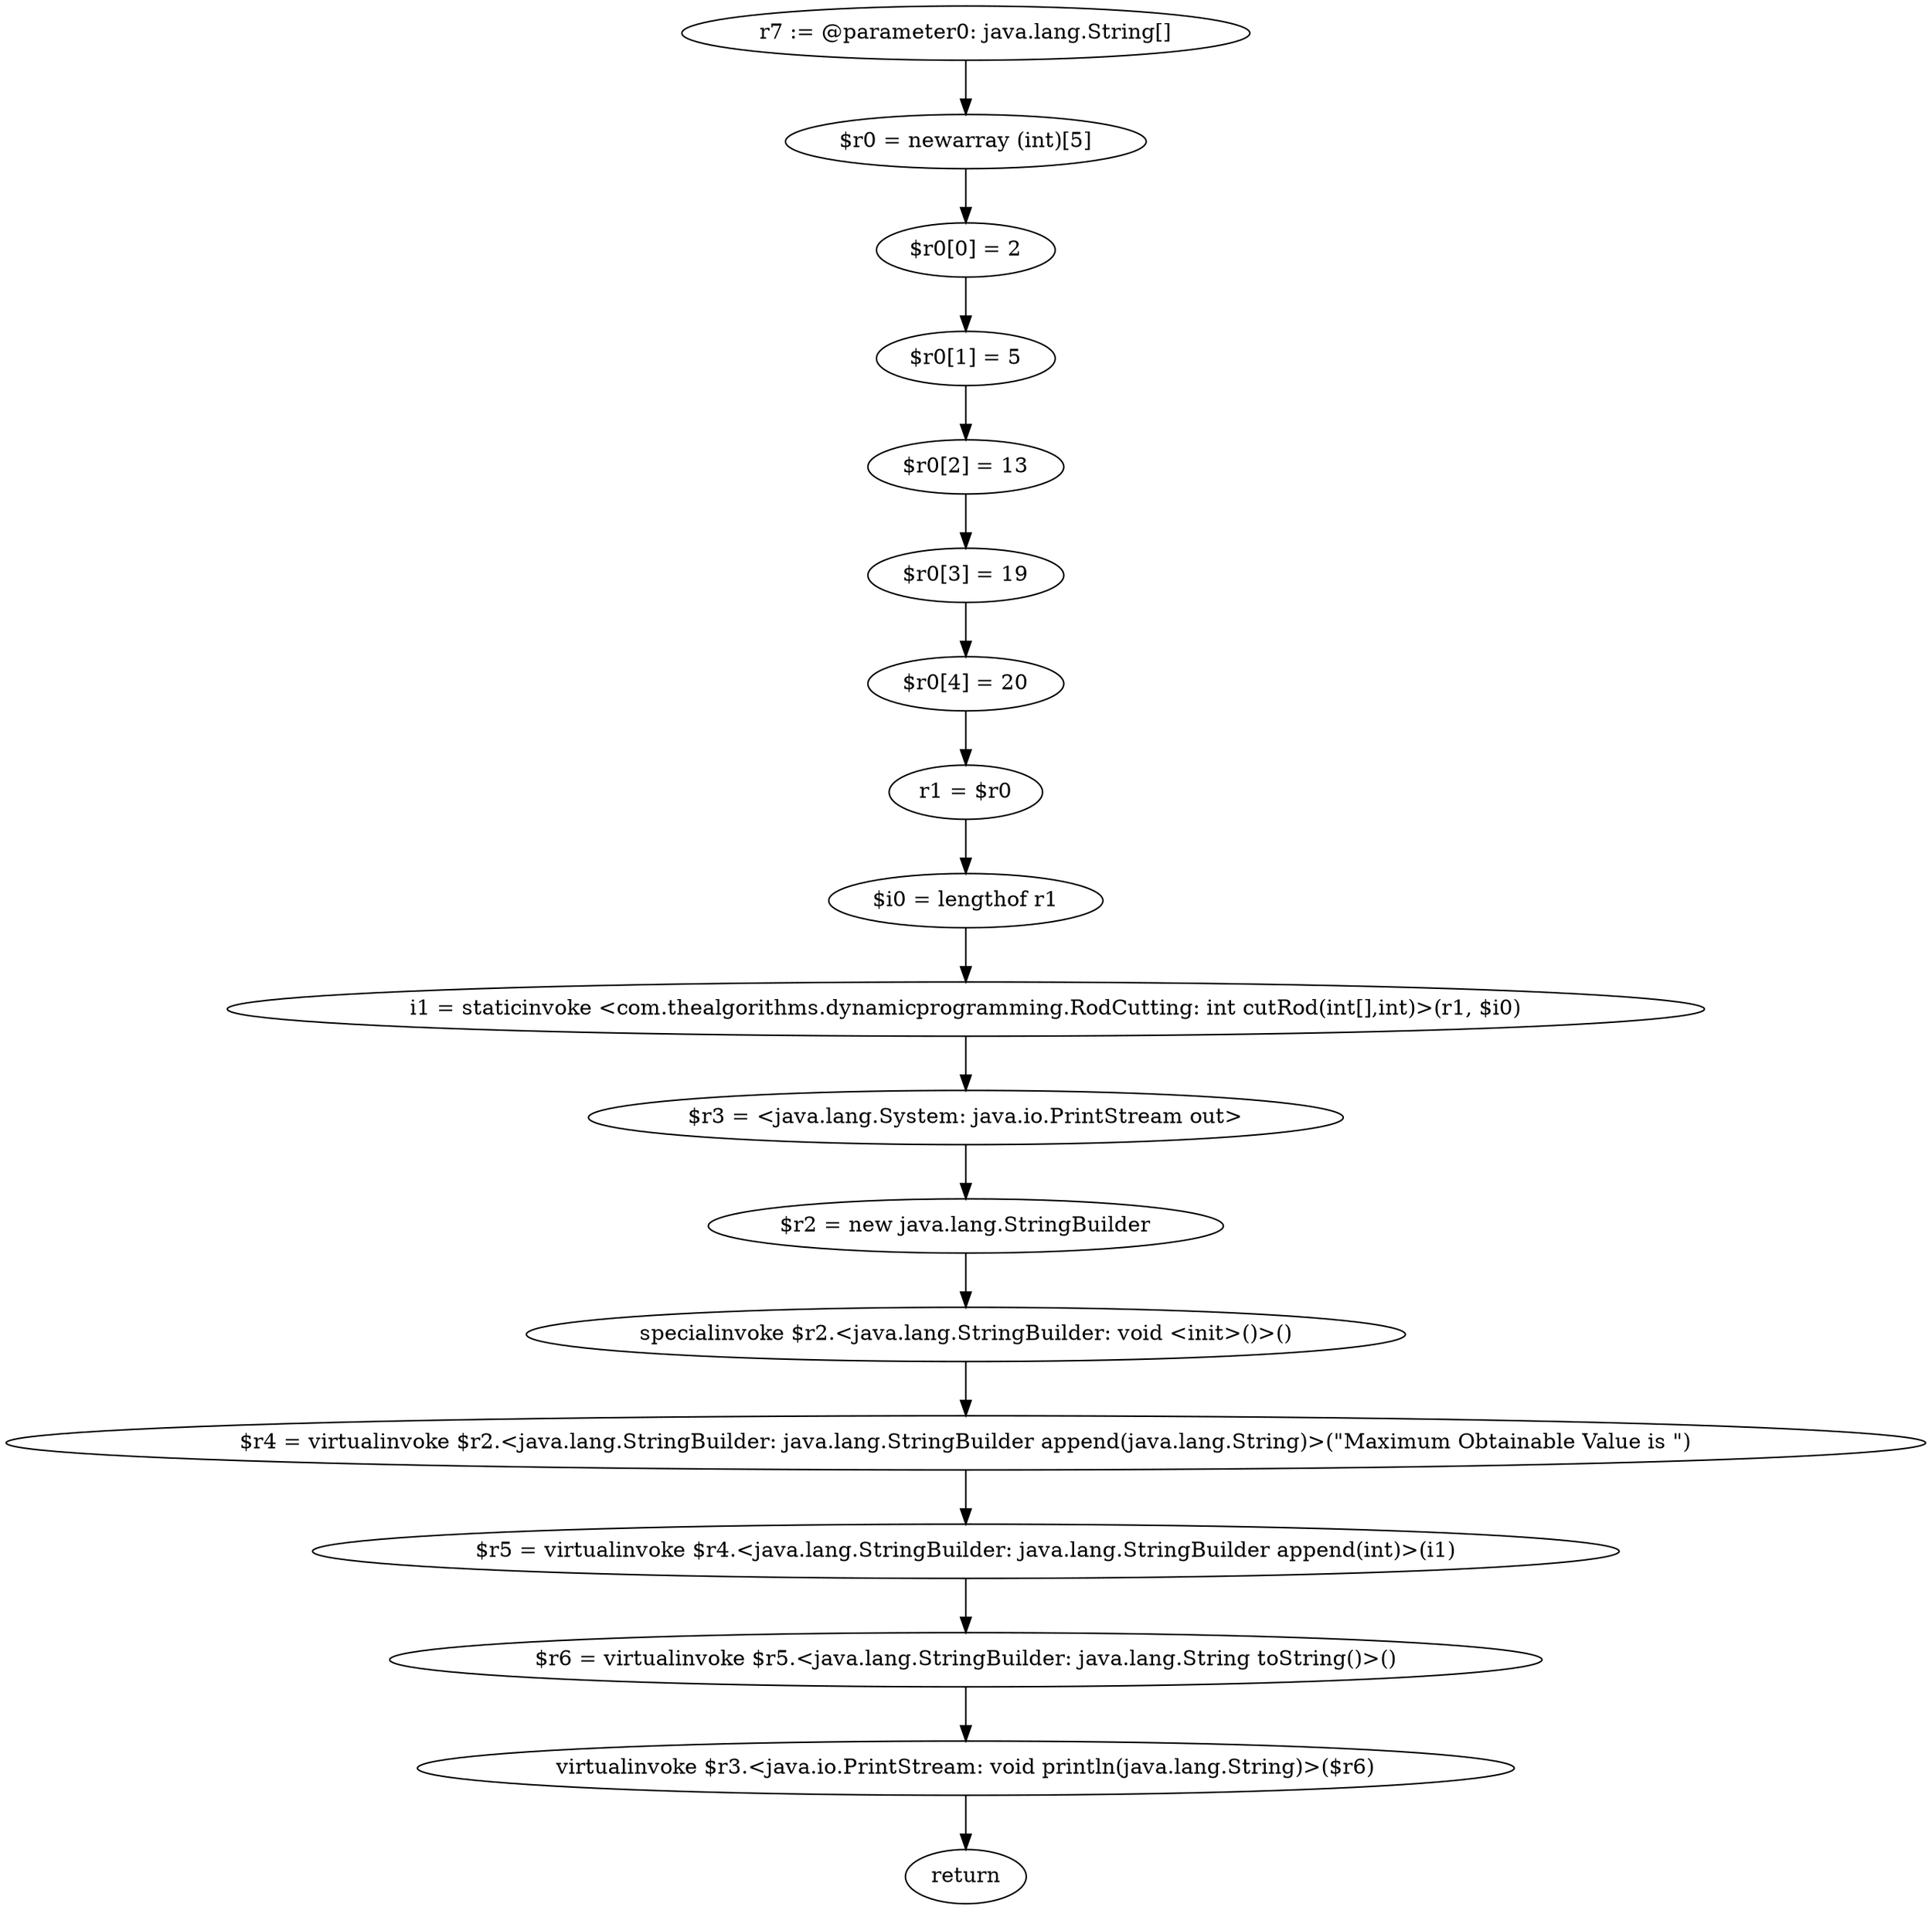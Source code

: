 digraph "unitGraph" {
    "r7 := @parameter0: java.lang.String[]"
    "$r0 = newarray (int)[5]"
    "$r0[0] = 2"
    "$r0[1] = 5"
    "$r0[2] = 13"
    "$r0[3] = 19"
    "$r0[4] = 20"
    "r1 = $r0"
    "$i0 = lengthof r1"
    "i1 = staticinvoke <com.thealgorithms.dynamicprogramming.RodCutting: int cutRod(int[],int)>(r1, $i0)"
    "$r3 = <java.lang.System: java.io.PrintStream out>"
    "$r2 = new java.lang.StringBuilder"
    "specialinvoke $r2.<java.lang.StringBuilder: void <init>()>()"
    "$r4 = virtualinvoke $r2.<java.lang.StringBuilder: java.lang.StringBuilder append(java.lang.String)>(\"Maximum Obtainable Value is \")"
    "$r5 = virtualinvoke $r4.<java.lang.StringBuilder: java.lang.StringBuilder append(int)>(i1)"
    "$r6 = virtualinvoke $r5.<java.lang.StringBuilder: java.lang.String toString()>()"
    "virtualinvoke $r3.<java.io.PrintStream: void println(java.lang.String)>($r6)"
    "return"
    "r7 := @parameter0: java.lang.String[]"->"$r0 = newarray (int)[5]";
    "$r0 = newarray (int)[5]"->"$r0[0] = 2";
    "$r0[0] = 2"->"$r0[1] = 5";
    "$r0[1] = 5"->"$r0[2] = 13";
    "$r0[2] = 13"->"$r0[3] = 19";
    "$r0[3] = 19"->"$r0[4] = 20";
    "$r0[4] = 20"->"r1 = $r0";
    "r1 = $r0"->"$i0 = lengthof r1";
    "$i0 = lengthof r1"->"i1 = staticinvoke <com.thealgorithms.dynamicprogramming.RodCutting: int cutRod(int[],int)>(r1, $i0)";
    "i1 = staticinvoke <com.thealgorithms.dynamicprogramming.RodCutting: int cutRod(int[],int)>(r1, $i0)"->"$r3 = <java.lang.System: java.io.PrintStream out>";
    "$r3 = <java.lang.System: java.io.PrintStream out>"->"$r2 = new java.lang.StringBuilder";
    "$r2 = new java.lang.StringBuilder"->"specialinvoke $r2.<java.lang.StringBuilder: void <init>()>()";
    "specialinvoke $r2.<java.lang.StringBuilder: void <init>()>()"->"$r4 = virtualinvoke $r2.<java.lang.StringBuilder: java.lang.StringBuilder append(java.lang.String)>(\"Maximum Obtainable Value is \")";
    "$r4 = virtualinvoke $r2.<java.lang.StringBuilder: java.lang.StringBuilder append(java.lang.String)>(\"Maximum Obtainable Value is \")"->"$r5 = virtualinvoke $r4.<java.lang.StringBuilder: java.lang.StringBuilder append(int)>(i1)";
    "$r5 = virtualinvoke $r4.<java.lang.StringBuilder: java.lang.StringBuilder append(int)>(i1)"->"$r6 = virtualinvoke $r5.<java.lang.StringBuilder: java.lang.String toString()>()";
    "$r6 = virtualinvoke $r5.<java.lang.StringBuilder: java.lang.String toString()>()"->"virtualinvoke $r3.<java.io.PrintStream: void println(java.lang.String)>($r6)";
    "virtualinvoke $r3.<java.io.PrintStream: void println(java.lang.String)>($r6)"->"return";
}
